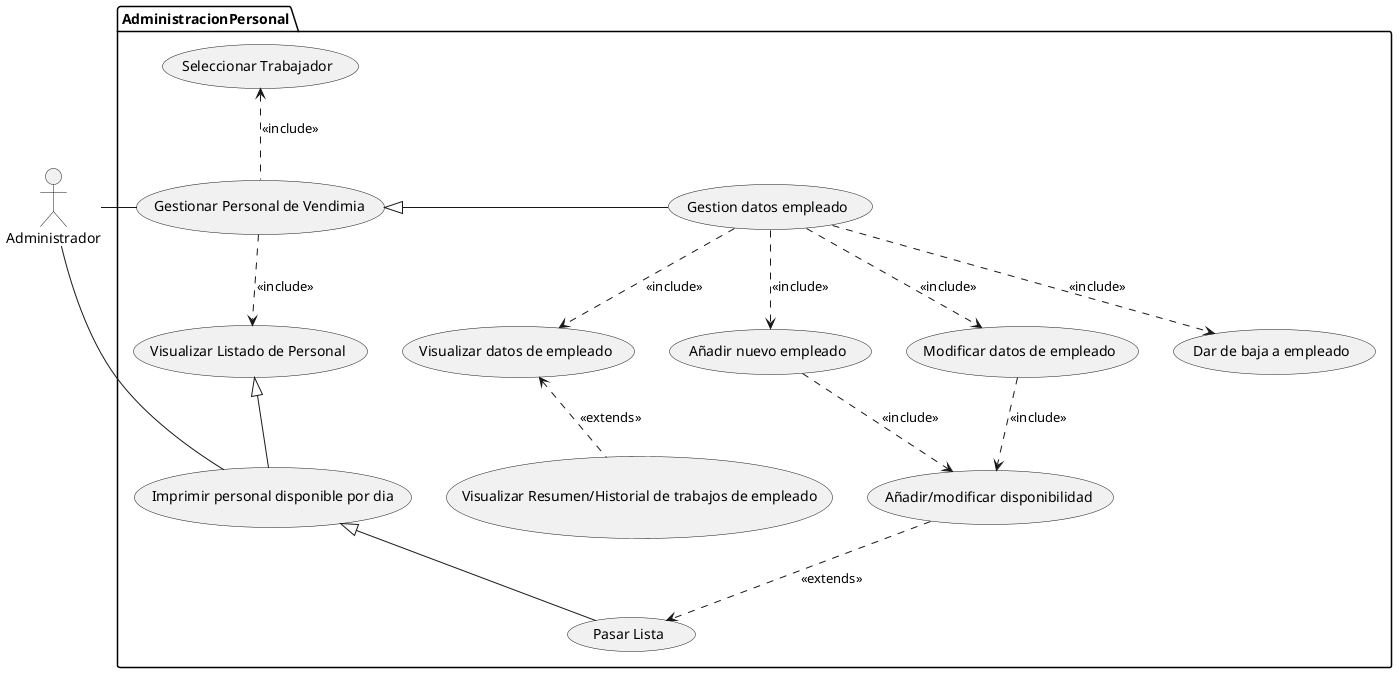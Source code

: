 @startuml Administrador2
' legt to right direction
' :Actor: --> package(Use)
' actor Guest as g

actor Administrador as a


package AdministracionPersonal{
    usecase "Gestionar Personal de Vendimia" as GPV
    usecase "Visualizar Listado de Personal" as VP
    usecase "Seleccionar Trabajador" as SE 
    usecase "Visualizar datos de empleado" as VE
    usecase "Gestion datos empleado" as GE
    usecase "Visualizar Resumen/Historial de trabajos de empleado" as VR
    usecase "Añadir nuevo empleado" as AE
    usecase "Modificar datos de empleado" as ME
    usecase "Dar de baja a empleado" as BM
    usecase "Añadir/modificar disponibilidad" as AMD
    usecase "Pasar Lista" as PL
    usecase "Imprimir personal disponible por dia" as IP

}
a -right- GPV
a -down- IP


PL -up-|> IP
IP -up-|> VP

GPV .up.> SE : <<include>>
GPV ..> VP : <<include>>
GPV <|-right- GE 
GE  ..> VE:  <<include>>

GE ..> AE : <<include>>
GE ..> ME : <<include>>
GE ..> BM : <<include>>


AE ..> AMD : <<include>>
ME ..> AMD : <<include>>

AMD .-> PL : <<extends>>

VR .up-> VE : <<extends>>






@enduml